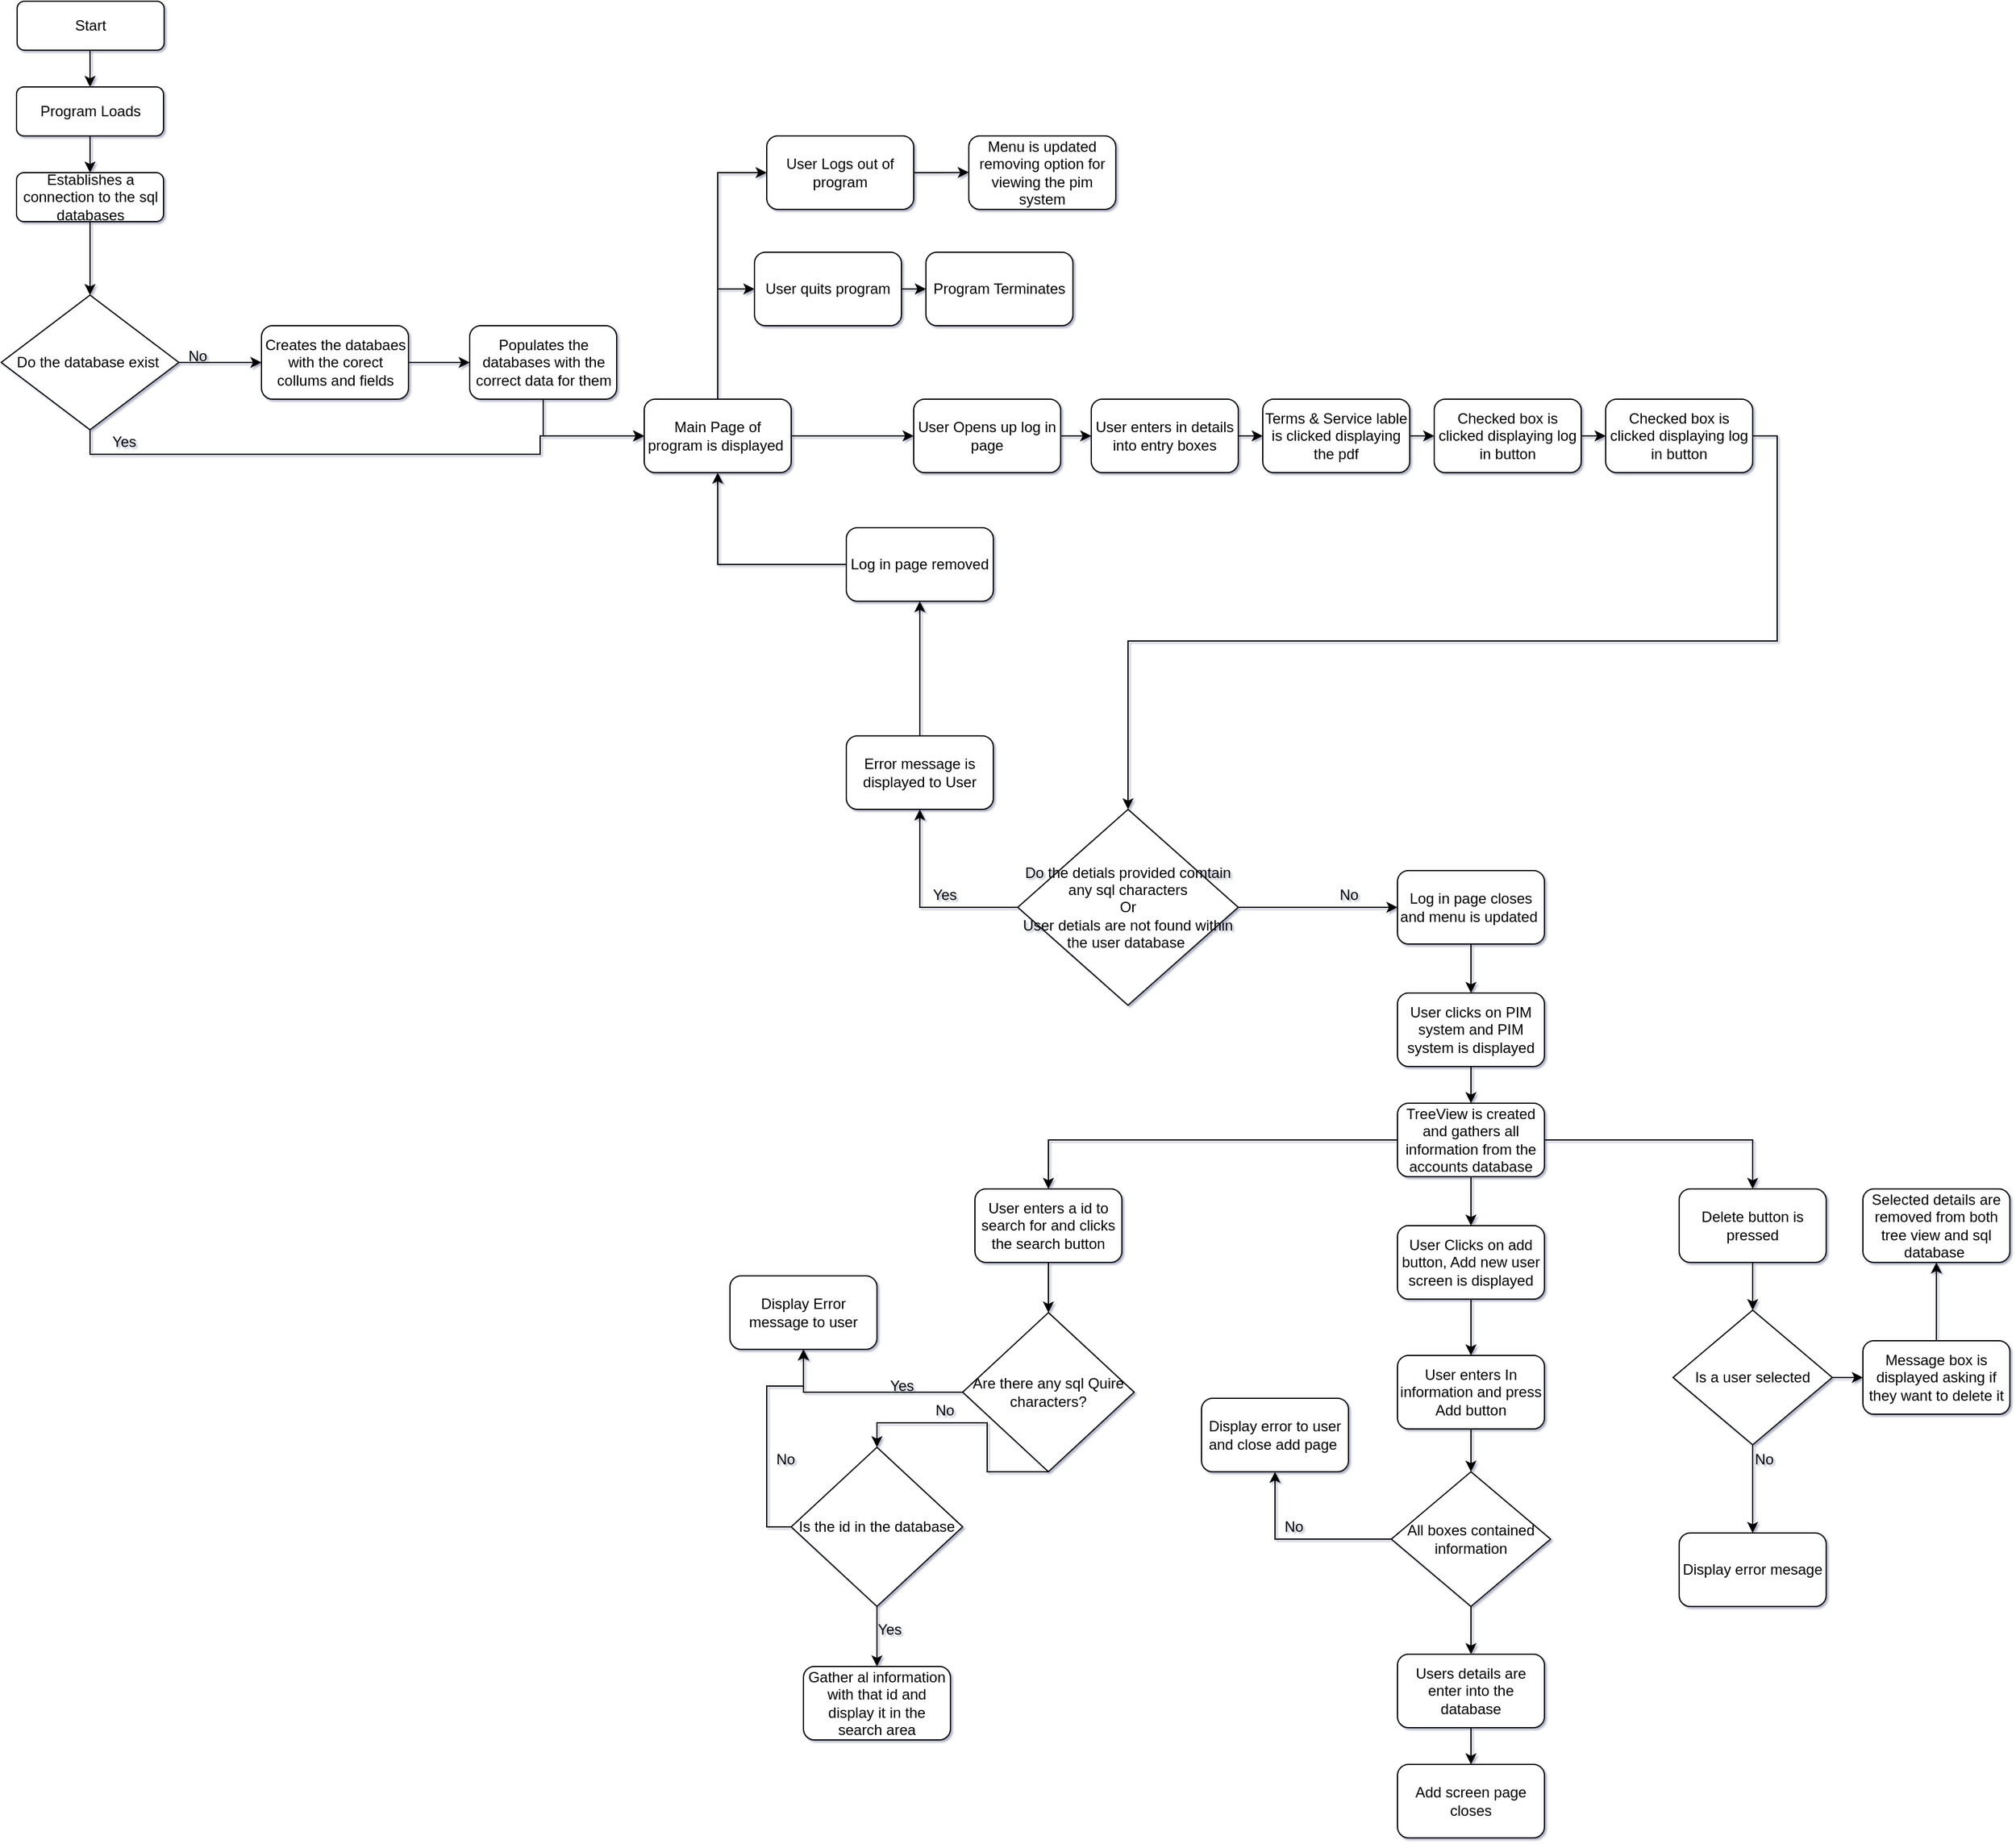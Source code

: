 <mxfile version="14.2.4" type="github">
  <diagram id="VG4UXJ_e9jjO9WvTHH_s" name="Page-1">
    <mxGraphModel dx="3479" dy="2150" grid="1" gridSize="10" guides="1" tooltips="1" connect="1" arrows="1" fold="1" page="1" pageScale="1" pageWidth="827" pageHeight="1169" math="0" shadow="1">
      <root>
        <mxCell id="0" />
        <mxCell id="1" parent="0" />
        <mxCell id="4Af5Qpp93MwCPUMn6GHV-3" style="edgeStyle=orthogonalEdgeStyle;rounded=0;orthogonalLoop=1;jettySize=auto;html=1;exitX=0.5;exitY=1;exitDx=0;exitDy=0;entryX=0.5;entryY=0;entryDx=0;entryDy=0;" parent="1" target="4Af5Qpp93MwCPUMn6GHV-2" edge="1">
          <mxGeometry relative="1" as="geometry">
            <mxPoint x="-767.5" y="30" as="sourcePoint" />
          </mxGeometry>
        </mxCell>
        <mxCell id="4Af5Qpp93MwCPUMn6GHV-1" value="Start" style="rounded=1;whiteSpace=wrap;html=1;" parent="1" vertex="1">
          <mxGeometry x="-827" y="-10" width="120" height="40" as="geometry" />
        </mxCell>
        <mxCell id="4Af5Qpp93MwCPUMn6GHV-6" style="edgeStyle=orthogonalEdgeStyle;rounded=0;orthogonalLoop=1;jettySize=auto;html=1;exitX=0.5;exitY=1;exitDx=0;exitDy=0;entryX=0.5;entryY=0;entryDx=0;entryDy=0;" parent="1" source="4Af5Qpp93MwCPUMn6GHV-2" target="4Af5Qpp93MwCPUMn6GHV-5" edge="1">
          <mxGeometry relative="1" as="geometry" />
        </mxCell>
        <mxCell id="4Af5Qpp93MwCPUMn6GHV-2" value="Program Loads" style="rounded=1;whiteSpace=wrap;html=1;" parent="1" vertex="1">
          <mxGeometry x="-827.5" y="60" width="120" height="40" as="geometry" />
        </mxCell>
        <mxCell id="4Af5Qpp93MwCPUMn6GHV-8" style="edgeStyle=orthogonalEdgeStyle;rounded=0;orthogonalLoop=1;jettySize=auto;html=1;exitX=0.5;exitY=1;exitDx=0;exitDy=0;" parent="1" source="4Af5Qpp93MwCPUMn6GHV-5" target="4Af5Qpp93MwCPUMn6GHV-7" edge="1">
          <mxGeometry relative="1" as="geometry" />
        </mxCell>
        <mxCell id="4Af5Qpp93MwCPUMn6GHV-5" value="Establishes a connection to the sql databases" style="rounded=1;whiteSpace=wrap;html=1;" parent="1" vertex="1">
          <mxGeometry x="-827.5" y="130" width="120" height="40" as="geometry" />
        </mxCell>
        <mxCell id="4Af5Qpp93MwCPUMn6GHV-11" style="edgeStyle=orthogonalEdgeStyle;rounded=0;orthogonalLoop=1;jettySize=auto;html=1;" parent="1" source="4Af5Qpp93MwCPUMn6GHV-7" target="4Af5Qpp93MwCPUMn6GHV-10" edge="1">
          <mxGeometry relative="1" as="geometry" />
        </mxCell>
        <mxCell id="4Af5Qpp93MwCPUMn6GHV-80" style="edgeStyle=orthogonalEdgeStyle;rounded=0;orthogonalLoop=1;jettySize=auto;html=1;exitX=0.5;exitY=1;exitDx=0;exitDy=0;entryX=0;entryY=0.5;entryDx=0;entryDy=0;" parent="1" source="4Af5Qpp93MwCPUMn6GHV-7" target="4Af5Qpp93MwCPUMn6GHV-15" edge="1">
          <mxGeometry relative="1" as="geometry">
            <Array as="points">
              <mxPoint x="-767" y="360" />
              <mxPoint x="-400" y="360" />
              <mxPoint x="-400" y="345" />
            </Array>
          </mxGeometry>
        </mxCell>
        <mxCell id="4Af5Qpp93MwCPUMn6GHV-7" value="Do the database exist&amp;nbsp;" style="rhombus;whiteSpace=wrap;html=1;" parent="1" vertex="1">
          <mxGeometry x="-840" y="230" width="145" height="110" as="geometry" />
        </mxCell>
        <mxCell id="4Af5Qpp93MwCPUMn6GHV-14" style="edgeStyle=orthogonalEdgeStyle;rounded=0;orthogonalLoop=1;jettySize=auto;html=1;exitX=1;exitY=0.5;exitDx=0;exitDy=0;entryX=0;entryY=0.5;entryDx=0;entryDy=0;" parent="1" source="4Af5Qpp93MwCPUMn6GHV-10" target="4Af5Qpp93MwCPUMn6GHV-13" edge="1">
          <mxGeometry relative="1" as="geometry" />
        </mxCell>
        <mxCell id="4Af5Qpp93MwCPUMn6GHV-10" value="Creates the databaes with the corect collums and fields" style="rounded=1;whiteSpace=wrap;html=1;" parent="1" vertex="1">
          <mxGeometry x="-627.5" y="255" width="120" height="60" as="geometry" />
        </mxCell>
        <mxCell id="4Af5Qpp93MwCPUMn6GHV-12" value="No" style="text;html=1;align=center;verticalAlign=middle;resizable=0;points=[];autosize=1;" parent="1" vertex="1">
          <mxGeometry x="-695" y="270" width="30" height="20" as="geometry" />
        </mxCell>
        <mxCell id="4Af5Qpp93MwCPUMn6GHV-81" style="edgeStyle=orthogonalEdgeStyle;rounded=0;orthogonalLoop=1;jettySize=auto;html=1;exitX=0.5;exitY=1;exitDx=0;exitDy=0;" parent="1" source="4Af5Qpp93MwCPUMn6GHV-13" target="4Af5Qpp93MwCPUMn6GHV-15" edge="1">
          <mxGeometry relative="1" as="geometry" />
        </mxCell>
        <mxCell id="4Af5Qpp93MwCPUMn6GHV-13" value="Populates the databases with the correct data for them" style="rounded=1;whiteSpace=wrap;html=1;" parent="1" vertex="1">
          <mxGeometry x="-457.5" y="255" width="120" height="60" as="geometry" />
        </mxCell>
        <mxCell id="4Af5Qpp93MwCPUMn6GHV-83" style="edgeStyle=orthogonalEdgeStyle;rounded=0;orthogonalLoop=1;jettySize=auto;html=1;exitX=0.5;exitY=0;exitDx=0;exitDy=0;entryX=0;entryY=0.5;entryDx=0;entryDy=0;" parent="1" source="4Af5Qpp93MwCPUMn6GHV-15" target="4Af5Qpp93MwCPUMn6GHV-24" edge="1">
          <mxGeometry relative="1" as="geometry" />
        </mxCell>
        <mxCell id="4Af5Qpp93MwCPUMn6GHV-85" style="edgeStyle=orthogonalEdgeStyle;rounded=0;orthogonalLoop=1;jettySize=auto;html=1;exitX=1;exitY=0.5;exitDx=0;exitDy=0;entryX=0;entryY=0.5;entryDx=0;entryDy=0;" parent="1" source="4Af5Qpp93MwCPUMn6GHV-15" target="4Af5Qpp93MwCPUMn6GHV-19" edge="1">
          <mxGeometry relative="1" as="geometry" />
        </mxCell>
        <mxCell id="4Af5Qpp93MwCPUMn6GHV-136" style="edgeStyle=orthogonalEdgeStyle;rounded=0;orthogonalLoop=1;jettySize=auto;html=1;exitX=0.5;exitY=0;exitDx=0;exitDy=0;entryX=0;entryY=0.5;entryDx=0;entryDy=0;" parent="1" source="4Af5Qpp93MwCPUMn6GHV-15" target="4Af5Qpp93MwCPUMn6GHV-135" edge="1">
          <mxGeometry relative="1" as="geometry" />
        </mxCell>
        <mxCell id="4Af5Qpp93MwCPUMn6GHV-15" value="Main Page of program is displayed&amp;nbsp;" style="rounded=1;whiteSpace=wrap;html=1;" parent="1" vertex="1">
          <mxGeometry x="-315" y="315" width="120" height="60" as="geometry" />
        </mxCell>
        <mxCell id="4Af5Qpp93MwCPUMn6GHV-86" style="edgeStyle=orthogonalEdgeStyle;rounded=0;orthogonalLoop=1;jettySize=auto;html=1;exitX=1;exitY=0.5;exitDx=0;exitDy=0;entryX=0;entryY=0.5;entryDx=0;entryDy=0;" parent="1" source="4Af5Qpp93MwCPUMn6GHV-19" target="4Af5Qpp93MwCPUMn6GHV-26" edge="1">
          <mxGeometry relative="1" as="geometry" />
        </mxCell>
        <mxCell id="4Af5Qpp93MwCPUMn6GHV-19" value="User Opens up log in page" style="rounded=1;whiteSpace=wrap;html=1;" parent="1" vertex="1">
          <mxGeometry x="-95" y="315" width="120" height="60" as="geometry" />
        </mxCell>
        <mxCell id="4Af5Qpp93MwCPUMn6GHV-134" style="edgeStyle=orthogonalEdgeStyle;rounded=0;orthogonalLoop=1;jettySize=auto;html=1;exitX=1;exitY=0.5;exitDx=0;exitDy=0;entryX=0;entryY=0.5;entryDx=0;entryDy=0;" parent="1" source="4Af5Qpp93MwCPUMn6GHV-24" target="4Af5Qpp93MwCPUMn6GHV-54" edge="1">
          <mxGeometry relative="1" as="geometry" />
        </mxCell>
        <mxCell id="4Af5Qpp93MwCPUMn6GHV-24" value="User quits program" style="rounded=1;whiteSpace=wrap;html=1;" parent="1" vertex="1">
          <mxGeometry x="-225" y="195" width="120" height="60" as="geometry" />
        </mxCell>
        <mxCell id="4Af5Qpp93MwCPUMn6GHV-87" style="edgeStyle=orthogonalEdgeStyle;rounded=0;orthogonalLoop=1;jettySize=auto;html=1;exitX=1;exitY=0.5;exitDx=0;exitDy=0;entryX=0;entryY=0.5;entryDx=0;entryDy=0;" parent="1" source="4Af5Qpp93MwCPUMn6GHV-26" target="4Af5Qpp93MwCPUMn6GHV-27" edge="1">
          <mxGeometry relative="1" as="geometry" />
        </mxCell>
        <mxCell id="4Af5Qpp93MwCPUMn6GHV-26" value="User enters in details into entry boxes" style="rounded=1;whiteSpace=wrap;html=1;" parent="1" vertex="1">
          <mxGeometry x="50" y="315" width="120" height="60" as="geometry" />
        </mxCell>
        <mxCell id="4Af5Qpp93MwCPUMn6GHV-88" style="edgeStyle=orthogonalEdgeStyle;rounded=0;orthogonalLoop=1;jettySize=auto;html=1;exitX=1;exitY=0.5;exitDx=0;exitDy=0;entryX=0;entryY=0.5;entryDx=0;entryDy=0;" parent="1" source="4Af5Qpp93MwCPUMn6GHV-27" target="4Af5Qpp93MwCPUMn6GHV-28" edge="1">
          <mxGeometry relative="1" as="geometry" />
        </mxCell>
        <mxCell id="4Af5Qpp93MwCPUMn6GHV-27" value="Terms &amp;amp; Service lable is clicked displaying&lt;br&gt;the pdf" style="rounded=1;whiteSpace=wrap;html=1;" parent="1" vertex="1">
          <mxGeometry x="190" y="315" width="120" height="60" as="geometry" />
        </mxCell>
        <mxCell id="4Af5Qpp93MwCPUMn6GHV-90" style="edgeStyle=orthogonalEdgeStyle;rounded=0;orthogonalLoop=1;jettySize=auto;html=1;exitX=1;exitY=0.5;exitDx=0;exitDy=0;entryX=0;entryY=0.5;entryDx=0;entryDy=0;" parent="1" source="4Af5Qpp93MwCPUMn6GHV-28" target="4Af5Qpp93MwCPUMn6GHV-29" edge="1">
          <mxGeometry relative="1" as="geometry" />
        </mxCell>
        <mxCell id="4Af5Qpp93MwCPUMn6GHV-28" value="Checked box is clicked displaying log in button&lt;span style=&quot;color: rgba(0 , 0 , 0 , 0) ; font-family: monospace ; font-size: 0px&quot;&gt;%3CmxGraphModel%3E%3Croot%3E%3CmxCell%20id%3D%220%22%2F%3E%3CmxCell%20id%3D%221%22%20parent%3D%220%22%2F%3E%3CmxCell%20id%3D%222%22%20value%3D%22Terms%20%26amp%3Bamp%3B%20Service%20lable%20is%20clicked%20displaying%26lt%3Bbr%26gt%3Bthe%20pdf%22%20style%3D%22rounded%3D1%3BwhiteSpace%3Dwrap%3Bhtml%3D1%3B%22%20vertex%3D%221%22%20parent%3D%221%22%3E%3CmxGeometry%20x%3D%22170%22%20y%3D%22710%22%20width%3D%22120%22%20height%3D%2260%22%20as%3D%22geometry%22%2F%3E%3C%2FmxCell%3E%3C%2Froot%3E%3C%2FmxGraphModel%3E&lt;/span&gt;" style="rounded=1;whiteSpace=wrap;html=1;" parent="1" vertex="1">
          <mxGeometry x="330" y="315" width="120" height="60" as="geometry" />
        </mxCell>
        <mxCell id="4Af5Qpp93MwCPUMn6GHV-91" style="edgeStyle=orthogonalEdgeStyle;rounded=0;orthogonalLoop=1;jettySize=auto;html=1;exitX=1;exitY=0.5;exitDx=0;exitDy=0;" parent="1" source="4Af5Qpp93MwCPUMn6GHV-29" target="4Af5Qpp93MwCPUMn6GHV-35" edge="1">
          <mxGeometry relative="1" as="geometry" />
        </mxCell>
        <mxCell id="4Af5Qpp93MwCPUMn6GHV-29" value="Checked box is clicked displaying log in button&lt;span style=&quot;color: rgba(0 , 0 , 0 , 0) ; font-family: monospace ; font-size: 0px&quot;&gt;%3CmxGraphModel%3E%3Croot%3E%3CmxCell%20id%3D%220%22%2F%3E%3CmxCell%20id%3D%221%22%20parent%3D%220%22%2F%3E%3CmxCell%20id%3D%222%22%20value%3D%22Terms%20%26amp%3Bamp%3B%20Service%20lable%20is%20clicked%20displaying%26lt%3Bbr%26gt%3Bthe%20pdf%22%20style%3D%22rounded%3D1%3BwhiteSpace%3Dwrap%3Bhtml%3D1%3B%22%20vertex%3D%221%22%20parent%3D%221%22%3E%3CmxGeometry%20x%3D%22170%22%20y%3D%22710%22%20width%3D%22120%22%20height%3D%2260%22%20as%3D%22geometry%22%2F%3E%3C%2FmxCell%3E%3C%2Froot%3E%3C%2FmxGraphModel%3E&lt;/span&gt;" style="rounded=1;whiteSpace=wrap;html=1;" parent="1" vertex="1">
          <mxGeometry x="470" y="315" width="120" height="60" as="geometry" />
        </mxCell>
        <mxCell id="4Af5Qpp93MwCPUMn6GHV-44" style="edgeStyle=orthogonalEdgeStyle;rounded=0;orthogonalLoop=1;jettySize=auto;html=1;exitX=0;exitY=0.5;exitDx=0;exitDy=0;entryX=0.5;entryY=1;entryDx=0;entryDy=0;" parent="1" source="4Af5Qpp93MwCPUMn6GHV-35" target="4Af5Qpp93MwCPUMn6GHV-37" edge="1">
          <mxGeometry relative="1" as="geometry" />
        </mxCell>
        <mxCell id="4Af5Qpp93MwCPUMn6GHV-47" style="edgeStyle=orthogonalEdgeStyle;rounded=0;orthogonalLoop=1;jettySize=auto;html=1;exitX=1;exitY=0.5;exitDx=0;exitDy=0;entryX=0;entryY=0.5;entryDx=0;entryDy=0;" parent="1" source="4Af5Qpp93MwCPUMn6GHV-35" target="4Af5Qpp93MwCPUMn6GHV-46" edge="1">
          <mxGeometry relative="1" as="geometry" />
        </mxCell>
        <mxCell id="4Af5Qpp93MwCPUMn6GHV-35" value="Do the detials provided comtain any sql characters&lt;br&gt;Or&lt;br&gt;User detials are not found within the user database&amp;nbsp;" style="rhombus;whiteSpace=wrap;html=1;" parent="1" vertex="1">
          <mxGeometry x="-10" y="650" width="180" height="160" as="geometry" />
        </mxCell>
        <mxCell id="4Af5Qpp93MwCPUMn6GHV-40" style="edgeStyle=orthogonalEdgeStyle;rounded=0;orthogonalLoop=1;jettySize=auto;html=1;exitX=0.5;exitY=0;exitDx=0;exitDy=0;entryX=0.5;entryY=1;entryDx=0;entryDy=0;" parent="1" source="4Af5Qpp93MwCPUMn6GHV-37" target="4Af5Qpp93MwCPUMn6GHV-39" edge="1">
          <mxGeometry relative="1" as="geometry" />
        </mxCell>
        <mxCell id="4Af5Qpp93MwCPUMn6GHV-37" value="Error message is displayed to User" style="rounded=1;whiteSpace=wrap;html=1;" parent="1" vertex="1">
          <mxGeometry x="-150" y="590" width="120" height="60" as="geometry" />
        </mxCell>
        <mxCell id="4Af5Qpp93MwCPUMn6GHV-98" style="edgeStyle=orthogonalEdgeStyle;rounded=0;orthogonalLoop=1;jettySize=auto;html=1;exitX=0;exitY=0.5;exitDx=0;exitDy=0;entryX=0.5;entryY=1;entryDx=0;entryDy=0;" parent="1" source="4Af5Qpp93MwCPUMn6GHV-39" target="4Af5Qpp93MwCPUMn6GHV-15" edge="1">
          <mxGeometry relative="1" as="geometry" />
        </mxCell>
        <mxCell id="4Af5Qpp93MwCPUMn6GHV-39" value="Log in page removed" style="rounded=1;whiteSpace=wrap;html=1;" parent="1" vertex="1">
          <mxGeometry x="-150" y="420" width="120" height="60" as="geometry" />
        </mxCell>
        <mxCell id="4Af5Qpp93MwCPUMn6GHV-43" value="Yes" style="text;html=1;align=center;verticalAlign=middle;resizable=0;points=[];autosize=1;" parent="1" vertex="1">
          <mxGeometry x="-90" y="710" width="40" height="20" as="geometry" />
        </mxCell>
        <mxCell id="4Af5Qpp93MwCPUMn6GHV-49" style="edgeStyle=orthogonalEdgeStyle;rounded=0;orthogonalLoop=1;jettySize=auto;html=1;exitX=0.5;exitY=1;exitDx=0;exitDy=0;entryX=0.5;entryY=0;entryDx=0;entryDy=0;" parent="1" source="4Af5Qpp93MwCPUMn6GHV-46" target="4Af5Qpp93MwCPUMn6GHV-48" edge="1">
          <mxGeometry relative="1" as="geometry" />
        </mxCell>
        <mxCell id="4Af5Qpp93MwCPUMn6GHV-46" value="Log in page closes and menu is updated&amp;nbsp;" style="rounded=1;whiteSpace=wrap;html=1;" parent="1" vertex="1">
          <mxGeometry x="300" y="700" width="120" height="60" as="geometry" />
        </mxCell>
        <mxCell id="4Af5Qpp93MwCPUMn6GHV-52" style="edgeStyle=orthogonalEdgeStyle;rounded=0;orthogonalLoop=1;jettySize=auto;html=1;exitX=0.5;exitY=1;exitDx=0;exitDy=0;" parent="1" source="4Af5Qpp93MwCPUMn6GHV-48" target="4Af5Qpp93MwCPUMn6GHV-50" edge="1">
          <mxGeometry relative="1" as="geometry" />
        </mxCell>
        <mxCell id="4Af5Qpp93MwCPUMn6GHV-48" value="User clicks on PIM system and PIM system is displayed" style="rounded=1;whiteSpace=wrap;html=1;" parent="1" vertex="1">
          <mxGeometry x="300" y="800" width="120" height="60" as="geometry" />
        </mxCell>
        <mxCell id="4Af5Qpp93MwCPUMn6GHV-99" style="edgeStyle=orthogonalEdgeStyle;rounded=0;orthogonalLoop=1;jettySize=auto;html=1;exitX=0;exitY=0.5;exitDx=0;exitDy=0;" parent="1" source="4Af5Qpp93MwCPUMn6GHV-50" target="4Af5Qpp93MwCPUMn6GHV-53" edge="1">
          <mxGeometry relative="1" as="geometry" />
        </mxCell>
        <mxCell id="4Af5Qpp93MwCPUMn6GHV-102" style="edgeStyle=orthogonalEdgeStyle;rounded=0;orthogonalLoop=1;jettySize=auto;html=1;exitX=0.5;exitY=1;exitDx=0;exitDy=0;entryX=0.5;entryY=0;entryDx=0;entryDy=0;" parent="1" source="4Af5Qpp93MwCPUMn6GHV-50" target="4Af5Qpp93MwCPUMn6GHV-101" edge="1">
          <mxGeometry relative="1" as="geometry" />
        </mxCell>
        <mxCell id="4Af5Qpp93MwCPUMn6GHV-119" style="edgeStyle=orthogonalEdgeStyle;rounded=0;orthogonalLoop=1;jettySize=auto;html=1;exitX=1;exitY=0.5;exitDx=0;exitDy=0;" parent="1" source="4Af5Qpp93MwCPUMn6GHV-50" target="4Af5Qpp93MwCPUMn6GHV-118" edge="1">
          <mxGeometry relative="1" as="geometry" />
        </mxCell>
        <mxCell id="4Af5Qpp93MwCPUMn6GHV-50" value="TreeView is created and gathers all information from the accounts database" style="rounded=1;whiteSpace=wrap;html=1;" parent="1" vertex="1">
          <mxGeometry x="300" y="890" width="120" height="60" as="geometry" />
        </mxCell>
        <mxCell id="4Af5Qpp93MwCPUMn6GHV-51" value="No" style="text;html=1;align=center;verticalAlign=middle;resizable=0;points=[];autosize=1;" parent="1" vertex="1">
          <mxGeometry x="245" y="710" width="30" height="20" as="geometry" />
        </mxCell>
        <mxCell id="4Af5Qpp93MwCPUMn6GHV-58" style="edgeStyle=orthogonalEdgeStyle;rounded=0;orthogonalLoop=1;jettySize=auto;html=1;exitX=0.5;exitY=1;exitDx=0;exitDy=0;" parent="1" source="4Af5Qpp93MwCPUMn6GHV-53" target="4Af5Qpp93MwCPUMn6GHV-57" edge="1">
          <mxGeometry relative="1" as="geometry" />
        </mxCell>
        <mxCell id="4Af5Qpp93MwCPUMn6GHV-53" value="User enters a id to search for and clicks the search button" style="rounded=1;whiteSpace=wrap;html=1;" parent="1" vertex="1">
          <mxGeometry x="-45" y="960" width="120" height="60" as="geometry" />
        </mxCell>
        <mxCell id="4Af5Qpp93MwCPUMn6GHV-54" value="Program Terminates" style="rounded=1;whiteSpace=wrap;html=1;" parent="1" vertex="1">
          <mxGeometry x="-85" y="195" width="120" height="60" as="geometry" />
        </mxCell>
        <mxCell id="4Af5Qpp93MwCPUMn6GHV-61" style="edgeStyle=orthogonalEdgeStyle;rounded=0;orthogonalLoop=1;jettySize=auto;html=1;exitX=0;exitY=0.5;exitDx=0;exitDy=0;entryX=0.5;entryY=1;entryDx=0;entryDy=0;" parent="1" source="4Af5Qpp93MwCPUMn6GHV-57" target="4Af5Qpp93MwCPUMn6GHV-59" edge="1">
          <mxGeometry relative="1" as="geometry" />
        </mxCell>
        <mxCell id="4Af5Qpp93MwCPUMn6GHV-71" style="edgeStyle=orthogonalEdgeStyle;rounded=0;orthogonalLoop=1;jettySize=auto;html=1;exitX=0.5;exitY=1;exitDx=0;exitDy=0;" parent="1" source="4Af5Qpp93MwCPUMn6GHV-57" target="4Af5Qpp93MwCPUMn6GHV-66" edge="1">
          <mxGeometry relative="1" as="geometry">
            <Array as="points">
              <mxPoint x="-35" y="1191" />
              <mxPoint x="-35" y="1151" />
              <mxPoint x="-125" y="1151" />
            </Array>
          </mxGeometry>
        </mxCell>
        <mxCell id="4Af5Qpp93MwCPUMn6GHV-57" value="Are there any sql Quire characters?" style="rhombus;whiteSpace=wrap;html=1;" parent="1" vertex="1">
          <mxGeometry x="-55" y="1061" width="140" height="130" as="geometry" />
        </mxCell>
        <mxCell id="4Af5Qpp93MwCPUMn6GHV-59" value="Display Error message to user" style="rounded=1;whiteSpace=wrap;html=1;" parent="1" vertex="1">
          <mxGeometry x="-245" y="1031" width="120" height="60" as="geometry" />
        </mxCell>
        <mxCell id="4Af5Qpp93MwCPUMn6GHV-62" value="Yes" style="text;html=1;align=center;verticalAlign=middle;resizable=0;points=[];autosize=1;" parent="1" vertex="1">
          <mxGeometry x="-125" y="1111" width="40" height="20" as="geometry" />
        </mxCell>
        <mxCell id="4Af5Qpp93MwCPUMn6GHV-70" style="edgeStyle=orthogonalEdgeStyle;rounded=0;orthogonalLoop=1;jettySize=auto;html=1;exitX=0;exitY=0.5;exitDx=0;exitDy=0;entryX=0.5;entryY=1;entryDx=0;entryDy=0;" parent="1" source="4Af5Qpp93MwCPUMn6GHV-66" target="4Af5Qpp93MwCPUMn6GHV-59" edge="1">
          <mxGeometry relative="1" as="geometry">
            <Array as="points">
              <mxPoint x="-215" y="1236" />
              <mxPoint x="-215" y="1121" />
              <mxPoint x="-185" y="1121" />
            </Array>
          </mxGeometry>
        </mxCell>
        <mxCell id="4Af5Qpp93MwCPUMn6GHV-100" style="edgeStyle=orthogonalEdgeStyle;rounded=0;orthogonalLoop=1;jettySize=auto;html=1;exitX=0.5;exitY=1;exitDx=0;exitDy=0;entryX=0.5;entryY=0;entryDx=0;entryDy=0;" parent="1" source="4Af5Qpp93MwCPUMn6GHV-66" target="4Af5Qpp93MwCPUMn6GHV-74" edge="1">
          <mxGeometry relative="1" as="geometry" />
        </mxCell>
        <mxCell id="4Af5Qpp93MwCPUMn6GHV-66" value="Is the id in the database" style="rhombus;whiteSpace=wrap;html=1;" parent="1" vertex="1">
          <mxGeometry x="-195" y="1171" width="140" height="130" as="geometry" />
        </mxCell>
        <mxCell id="4Af5Qpp93MwCPUMn6GHV-72" value="No" style="text;html=1;align=center;verticalAlign=middle;resizable=0;points=[];autosize=1;" parent="1" vertex="1">
          <mxGeometry x="-85" y="1131" width="30" height="20" as="geometry" />
        </mxCell>
        <mxCell id="4Af5Qpp93MwCPUMn6GHV-73" value="No" style="text;html=1;align=center;verticalAlign=middle;resizable=0;points=[];autosize=1;" parent="1" vertex="1">
          <mxGeometry x="-215" y="1171" width="30" height="20" as="geometry" />
        </mxCell>
        <mxCell id="4Af5Qpp93MwCPUMn6GHV-74" value="Gather al information with that id and display it in the search area" style="rounded=1;whiteSpace=wrap;html=1;" parent="1" vertex="1">
          <mxGeometry x="-185" y="1350" width="120" height="60" as="geometry" />
        </mxCell>
        <mxCell id="4Af5Qpp93MwCPUMn6GHV-76" value="Yes" style="text;html=1;align=center;verticalAlign=middle;resizable=0;points=[];autosize=1;" parent="1" vertex="1">
          <mxGeometry x="-135" y="1310" width="40" height="20" as="geometry" />
        </mxCell>
        <mxCell id="4Af5Qpp93MwCPUMn6GHV-82" value="Yes" style="text;html=1;align=center;verticalAlign=middle;resizable=0;points=[];autosize=1;" parent="1" vertex="1">
          <mxGeometry x="-760" y="340" width="40" height="20" as="geometry" />
        </mxCell>
        <mxCell id="4Af5Qpp93MwCPUMn6GHV-104" style="edgeStyle=orthogonalEdgeStyle;rounded=0;orthogonalLoop=1;jettySize=auto;html=1;exitX=0.5;exitY=1;exitDx=0;exitDy=0;entryX=0.5;entryY=0;entryDx=0;entryDy=0;" parent="1" source="4Af5Qpp93MwCPUMn6GHV-101" target="4Af5Qpp93MwCPUMn6GHV-103" edge="1">
          <mxGeometry relative="1" as="geometry" />
        </mxCell>
        <mxCell id="4Af5Qpp93MwCPUMn6GHV-101" value="User Clicks on add button, Add new user screen is displayed" style="rounded=1;whiteSpace=wrap;html=1;" parent="1" vertex="1">
          <mxGeometry x="300" y="990" width="120" height="60" as="geometry" />
        </mxCell>
        <mxCell id="4Af5Qpp93MwCPUMn6GHV-106" style="edgeStyle=orthogonalEdgeStyle;rounded=0;orthogonalLoop=1;jettySize=auto;html=1;exitX=0.5;exitY=1;exitDx=0;exitDy=0;" parent="1" source="4Af5Qpp93MwCPUMn6GHV-103" target="4Af5Qpp93MwCPUMn6GHV-105" edge="1">
          <mxGeometry relative="1" as="geometry" />
        </mxCell>
        <mxCell id="4Af5Qpp93MwCPUMn6GHV-103" value="User enters In information and press Add button" style="rounded=1;whiteSpace=wrap;html=1;" parent="1" vertex="1">
          <mxGeometry x="300" y="1096" width="120" height="60" as="geometry" />
        </mxCell>
        <mxCell id="4Af5Qpp93MwCPUMn6GHV-109" style="edgeStyle=orthogonalEdgeStyle;rounded=0;orthogonalLoop=1;jettySize=auto;html=1;exitX=0;exitY=0.5;exitDx=0;exitDy=0;entryX=0.5;entryY=1;entryDx=0;entryDy=0;" parent="1" source="4Af5Qpp93MwCPUMn6GHV-105" target="4Af5Qpp93MwCPUMn6GHV-107" edge="1">
          <mxGeometry relative="1" as="geometry" />
        </mxCell>
        <mxCell id="4Af5Qpp93MwCPUMn6GHV-114" style="edgeStyle=orthogonalEdgeStyle;rounded=0;orthogonalLoop=1;jettySize=auto;html=1;exitX=0.5;exitY=1;exitDx=0;exitDy=0;" parent="1" source="4Af5Qpp93MwCPUMn6GHV-105" target="4Af5Qpp93MwCPUMn6GHV-113" edge="1">
          <mxGeometry relative="1" as="geometry" />
        </mxCell>
        <mxCell id="4Af5Qpp93MwCPUMn6GHV-105" value="All boxes contained information" style="rhombus;whiteSpace=wrap;html=1;" parent="1" vertex="1">
          <mxGeometry x="295" y="1191" width="130" height="110" as="geometry" />
        </mxCell>
        <mxCell id="4Af5Qpp93MwCPUMn6GHV-107" value="Display error to user and close add page&amp;nbsp;" style="rounded=1;whiteSpace=wrap;html=1;" parent="1" vertex="1">
          <mxGeometry x="140" y="1131" width="120" height="60" as="geometry" />
        </mxCell>
        <mxCell id="4Af5Qpp93MwCPUMn6GHV-110" value="No" style="text;html=1;align=center;verticalAlign=middle;resizable=0;points=[];autosize=1;" parent="1" vertex="1">
          <mxGeometry x="200" y="1226" width="30" height="20" as="geometry" />
        </mxCell>
        <mxCell id="4Af5Qpp93MwCPUMn6GHV-117" style="edgeStyle=orthogonalEdgeStyle;rounded=0;orthogonalLoop=1;jettySize=auto;html=1;exitX=0.5;exitY=1;exitDx=0;exitDy=0;" parent="1" source="4Af5Qpp93MwCPUMn6GHV-113" target="4Af5Qpp93MwCPUMn6GHV-115" edge="1">
          <mxGeometry relative="1" as="geometry" />
        </mxCell>
        <mxCell id="4Af5Qpp93MwCPUMn6GHV-113" value="Users details are enter into the database" style="rounded=1;whiteSpace=wrap;html=1;" parent="1" vertex="1">
          <mxGeometry x="300" y="1340" width="120" height="60" as="geometry" />
        </mxCell>
        <mxCell id="4Af5Qpp93MwCPUMn6GHV-115" value="Add screen page closes" style="rounded=1;whiteSpace=wrap;html=1;" parent="1" vertex="1">
          <mxGeometry x="300" y="1430" width="120" height="60" as="geometry" />
        </mxCell>
        <mxCell id="4Af5Qpp93MwCPUMn6GHV-126" style="edgeStyle=orthogonalEdgeStyle;rounded=0;orthogonalLoop=1;jettySize=auto;html=1;exitX=0.5;exitY=1;exitDx=0;exitDy=0;entryX=0.5;entryY=0;entryDx=0;entryDy=0;" parent="1" source="4Af5Qpp93MwCPUMn6GHV-118" target="4Af5Qpp93MwCPUMn6GHV-123" edge="1">
          <mxGeometry relative="1" as="geometry" />
        </mxCell>
        <mxCell id="4Af5Qpp93MwCPUMn6GHV-118" value="Delete button is pressed" style="rounded=1;whiteSpace=wrap;html=1;" parent="1" vertex="1">
          <mxGeometry x="530" y="960" width="120" height="60" as="geometry" />
        </mxCell>
        <mxCell id="4Af5Qpp93MwCPUMn6GHV-125" style="edgeStyle=orthogonalEdgeStyle;rounded=0;orthogonalLoop=1;jettySize=auto;html=1;exitX=0.5;exitY=1;exitDx=0;exitDy=0;entryX=0.5;entryY=0;entryDx=0;entryDy=0;" parent="1" source="4Af5Qpp93MwCPUMn6GHV-123" target="4Af5Qpp93MwCPUMn6GHV-124" edge="1">
          <mxGeometry relative="1" as="geometry" />
        </mxCell>
        <mxCell id="4Af5Qpp93MwCPUMn6GHV-131" style="edgeStyle=orthogonalEdgeStyle;rounded=0;orthogonalLoop=1;jettySize=auto;html=1;exitX=1;exitY=0.5;exitDx=0;exitDy=0;entryX=0;entryY=0.5;entryDx=0;entryDy=0;" parent="1" source="4Af5Qpp93MwCPUMn6GHV-123" target="4Af5Qpp93MwCPUMn6GHV-128" edge="1">
          <mxGeometry relative="1" as="geometry" />
        </mxCell>
        <mxCell id="4Af5Qpp93MwCPUMn6GHV-123" value="Is a user selected" style="rhombus;whiteSpace=wrap;html=1;" parent="1" vertex="1">
          <mxGeometry x="525" y="1059" width="130" height="110" as="geometry" />
        </mxCell>
        <mxCell id="4Af5Qpp93MwCPUMn6GHV-124" value="Display error mesage" style="rounded=1;whiteSpace=wrap;html=1;" parent="1" vertex="1">
          <mxGeometry x="530" y="1241" width="120" height="60" as="geometry" />
        </mxCell>
        <mxCell id="4Af5Qpp93MwCPUMn6GHV-127" value="No" style="text;html=1;align=center;verticalAlign=middle;resizable=0;points=[];autosize=1;" parent="1" vertex="1">
          <mxGeometry x="584" y="1171" width="30" height="20" as="geometry" />
        </mxCell>
        <mxCell id="4Af5Qpp93MwCPUMn6GHV-133" style="edgeStyle=orthogonalEdgeStyle;rounded=0;orthogonalLoop=1;jettySize=auto;html=1;exitX=0.5;exitY=0;exitDx=0;exitDy=0;entryX=0.5;entryY=1;entryDx=0;entryDy=0;" parent="1" source="4Af5Qpp93MwCPUMn6GHV-128" target="4Af5Qpp93MwCPUMn6GHV-132" edge="1">
          <mxGeometry relative="1" as="geometry" />
        </mxCell>
        <mxCell id="4Af5Qpp93MwCPUMn6GHV-128" value="Message box is displayed asking if they want to delete it" style="rounded=1;whiteSpace=wrap;html=1;" parent="1" vertex="1">
          <mxGeometry x="680" y="1084" width="120" height="60" as="geometry" />
        </mxCell>
        <mxCell id="4Af5Qpp93MwCPUMn6GHV-132" value="Selected details are removed from both tree view and sql database&amp;nbsp;" style="rounded=1;whiteSpace=wrap;html=1;" parent="1" vertex="1">
          <mxGeometry x="680" y="960" width="120" height="60" as="geometry" />
        </mxCell>
        <mxCell id="4Af5Qpp93MwCPUMn6GHV-138" style="edgeStyle=orthogonalEdgeStyle;rounded=0;orthogonalLoop=1;jettySize=auto;html=1;exitX=1;exitY=0.5;exitDx=0;exitDy=0;" parent="1" source="4Af5Qpp93MwCPUMn6GHV-135" edge="1">
          <mxGeometry relative="1" as="geometry">
            <mxPoint x="-50" y="129.739" as="targetPoint" />
          </mxGeometry>
        </mxCell>
        <mxCell id="4Af5Qpp93MwCPUMn6GHV-135" value="User Logs out of program" style="rounded=1;whiteSpace=wrap;html=1;" parent="1" vertex="1">
          <mxGeometry x="-215" y="100" width="120" height="60" as="geometry" />
        </mxCell>
        <mxCell id="4Af5Qpp93MwCPUMn6GHV-137" value="Menu is updated removing option for viewing the pim system" style="rounded=1;whiteSpace=wrap;html=1;" parent="1" vertex="1">
          <mxGeometry x="-50" y="100" width="120" height="60" as="geometry" />
        </mxCell>
      </root>
    </mxGraphModel>
  </diagram>
</mxfile>
